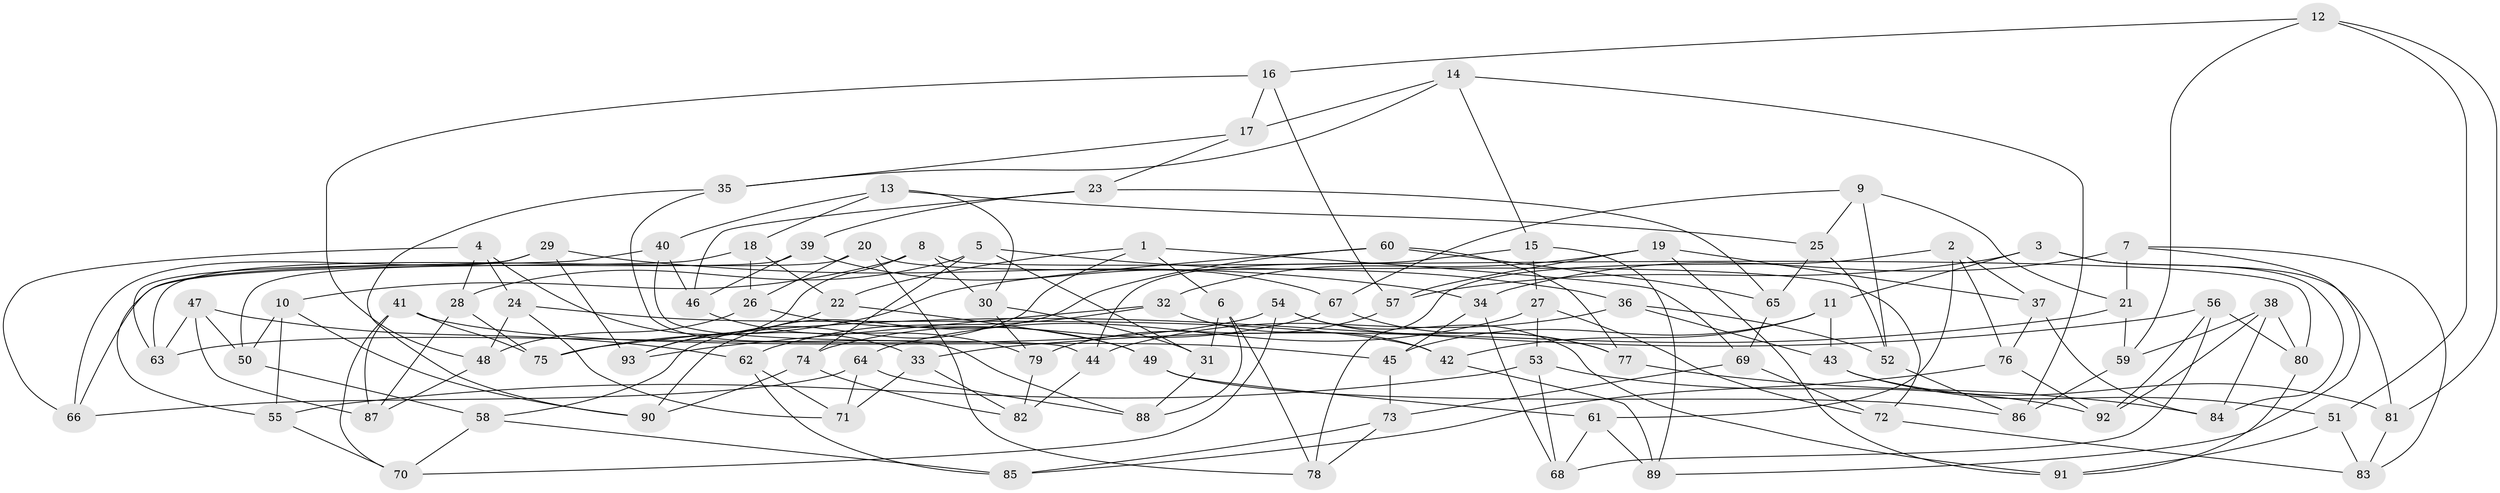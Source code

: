 // coarse degree distribution, {4: 0.32142857142857145, 3: 0.05357142857142857, 5: 0.30357142857142855, 6: 0.32142857142857145}
// Generated by graph-tools (version 1.1) at 2025/38/03/04/25 23:38:17]
// undirected, 93 vertices, 186 edges
graph export_dot {
  node [color=gray90,style=filled];
  1;
  2;
  3;
  4;
  5;
  6;
  7;
  8;
  9;
  10;
  11;
  12;
  13;
  14;
  15;
  16;
  17;
  18;
  19;
  20;
  21;
  22;
  23;
  24;
  25;
  26;
  27;
  28;
  29;
  30;
  31;
  32;
  33;
  34;
  35;
  36;
  37;
  38;
  39;
  40;
  41;
  42;
  43;
  44;
  45;
  46;
  47;
  48;
  49;
  50;
  51;
  52;
  53;
  54;
  55;
  56;
  57;
  58;
  59;
  60;
  61;
  62;
  63;
  64;
  65;
  66;
  67;
  68;
  69;
  70;
  71;
  72;
  73;
  74;
  75;
  76;
  77;
  78;
  79;
  80;
  81;
  82;
  83;
  84;
  85;
  86;
  87;
  88;
  89;
  90;
  91;
  92;
  93;
  1 -- 22;
  1 -- 58;
  1 -- 6;
  1 -- 69;
  2 -- 76;
  2 -- 78;
  2 -- 37;
  2 -- 61;
  3 -- 84;
  3 -- 11;
  3 -- 81;
  3 -- 57;
  4 -- 24;
  4 -- 33;
  4 -- 66;
  4 -- 28;
  5 -- 36;
  5 -- 31;
  5 -- 28;
  5 -- 74;
  6 -- 31;
  6 -- 78;
  6 -- 88;
  7 -- 34;
  7 -- 83;
  7 -- 89;
  7 -- 21;
  8 -- 10;
  8 -- 30;
  8 -- 93;
  8 -- 80;
  9 -- 21;
  9 -- 52;
  9 -- 67;
  9 -- 25;
  10 -- 55;
  10 -- 50;
  10 -- 90;
  11 -- 45;
  11 -- 43;
  11 -- 42;
  12 -- 51;
  12 -- 16;
  12 -- 59;
  12 -- 81;
  13 -- 30;
  13 -- 25;
  13 -- 18;
  13 -- 40;
  14 -- 15;
  14 -- 86;
  14 -- 35;
  14 -- 17;
  15 -- 89;
  15 -- 44;
  15 -- 27;
  16 -- 57;
  16 -- 17;
  16 -- 48;
  17 -- 35;
  17 -- 23;
  18 -- 22;
  18 -- 26;
  18 -- 66;
  19 -- 37;
  19 -- 32;
  19 -- 57;
  19 -- 91;
  20 -- 72;
  20 -- 78;
  20 -- 26;
  20 -- 63;
  21 -- 59;
  21 -- 33;
  22 -- 93;
  22 -- 49;
  23 -- 46;
  23 -- 39;
  23 -- 65;
  24 -- 71;
  24 -- 48;
  24 -- 42;
  25 -- 52;
  25 -- 65;
  26 -- 48;
  26 -- 49;
  27 -- 64;
  27 -- 72;
  27 -- 53;
  28 -- 75;
  28 -- 87;
  29 -- 63;
  29 -- 93;
  29 -- 34;
  29 -- 66;
  30 -- 79;
  30 -- 31;
  31 -- 88;
  32 -- 42;
  32 -- 93;
  32 -- 62;
  33 -- 71;
  33 -- 82;
  34 -- 45;
  34 -- 68;
  35 -- 88;
  35 -- 90;
  36 -- 44;
  36 -- 52;
  36 -- 43;
  37 -- 84;
  37 -- 76;
  38 -- 59;
  38 -- 84;
  38 -- 92;
  38 -- 80;
  39 -- 50;
  39 -- 46;
  39 -- 67;
  40 -- 44;
  40 -- 55;
  40 -- 46;
  41 -- 70;
  41 -- 45;
  41 -- 75;
  41 -- 87;
  42 -- 89;
  43 -- 81;
  43 -- 51;
  44 -- 82;
  45 -- 73;
  46 -- 79;
  47 -- 63;
  47 -- 50;
  47 -- 62;
  47 -- 87;
  48 -- 87;
  49 -- 86;
  49 -- 61;
  50 -- 58;
  51 -- 91;
  51 -- 83;
  52 -- 86;
  53 -- 68;
  53 -- 92;
  53 -- 55;
  54 -- 91;
  54 -- 70;
  54 -- 77;
  54 -- 63;
  55 -- 70;
  56 -- 75;
  56 -- 80;
  56 -- 68;
  56 -- 92;
  57 -- 79;
  58 -- 85;
  58 -- 70;
  59 -- 86;
  60 -- 77;
  60 -- 65;
  60 -- 90;
  60 -- 75;
  61 -- 68;
  61 -- 89;
  62 -- 71;
  62 -- 85;
  64 -- 66;
  64 -- 88;
  64 -- 71;
  65 -- 69;
  67 -- 77;
  67 -- 74;
  69 -- 72;
  69 -- 73;
  72 -- 83;
  73 -- 85;
  73 -- 78;
  74 -- 82;
  74 -- 90;
  76 -- 85;
  76 -- 92;
  77 -- 84;
  79 -- 82;
  80 -- 91;
  81 -- 83;
}
